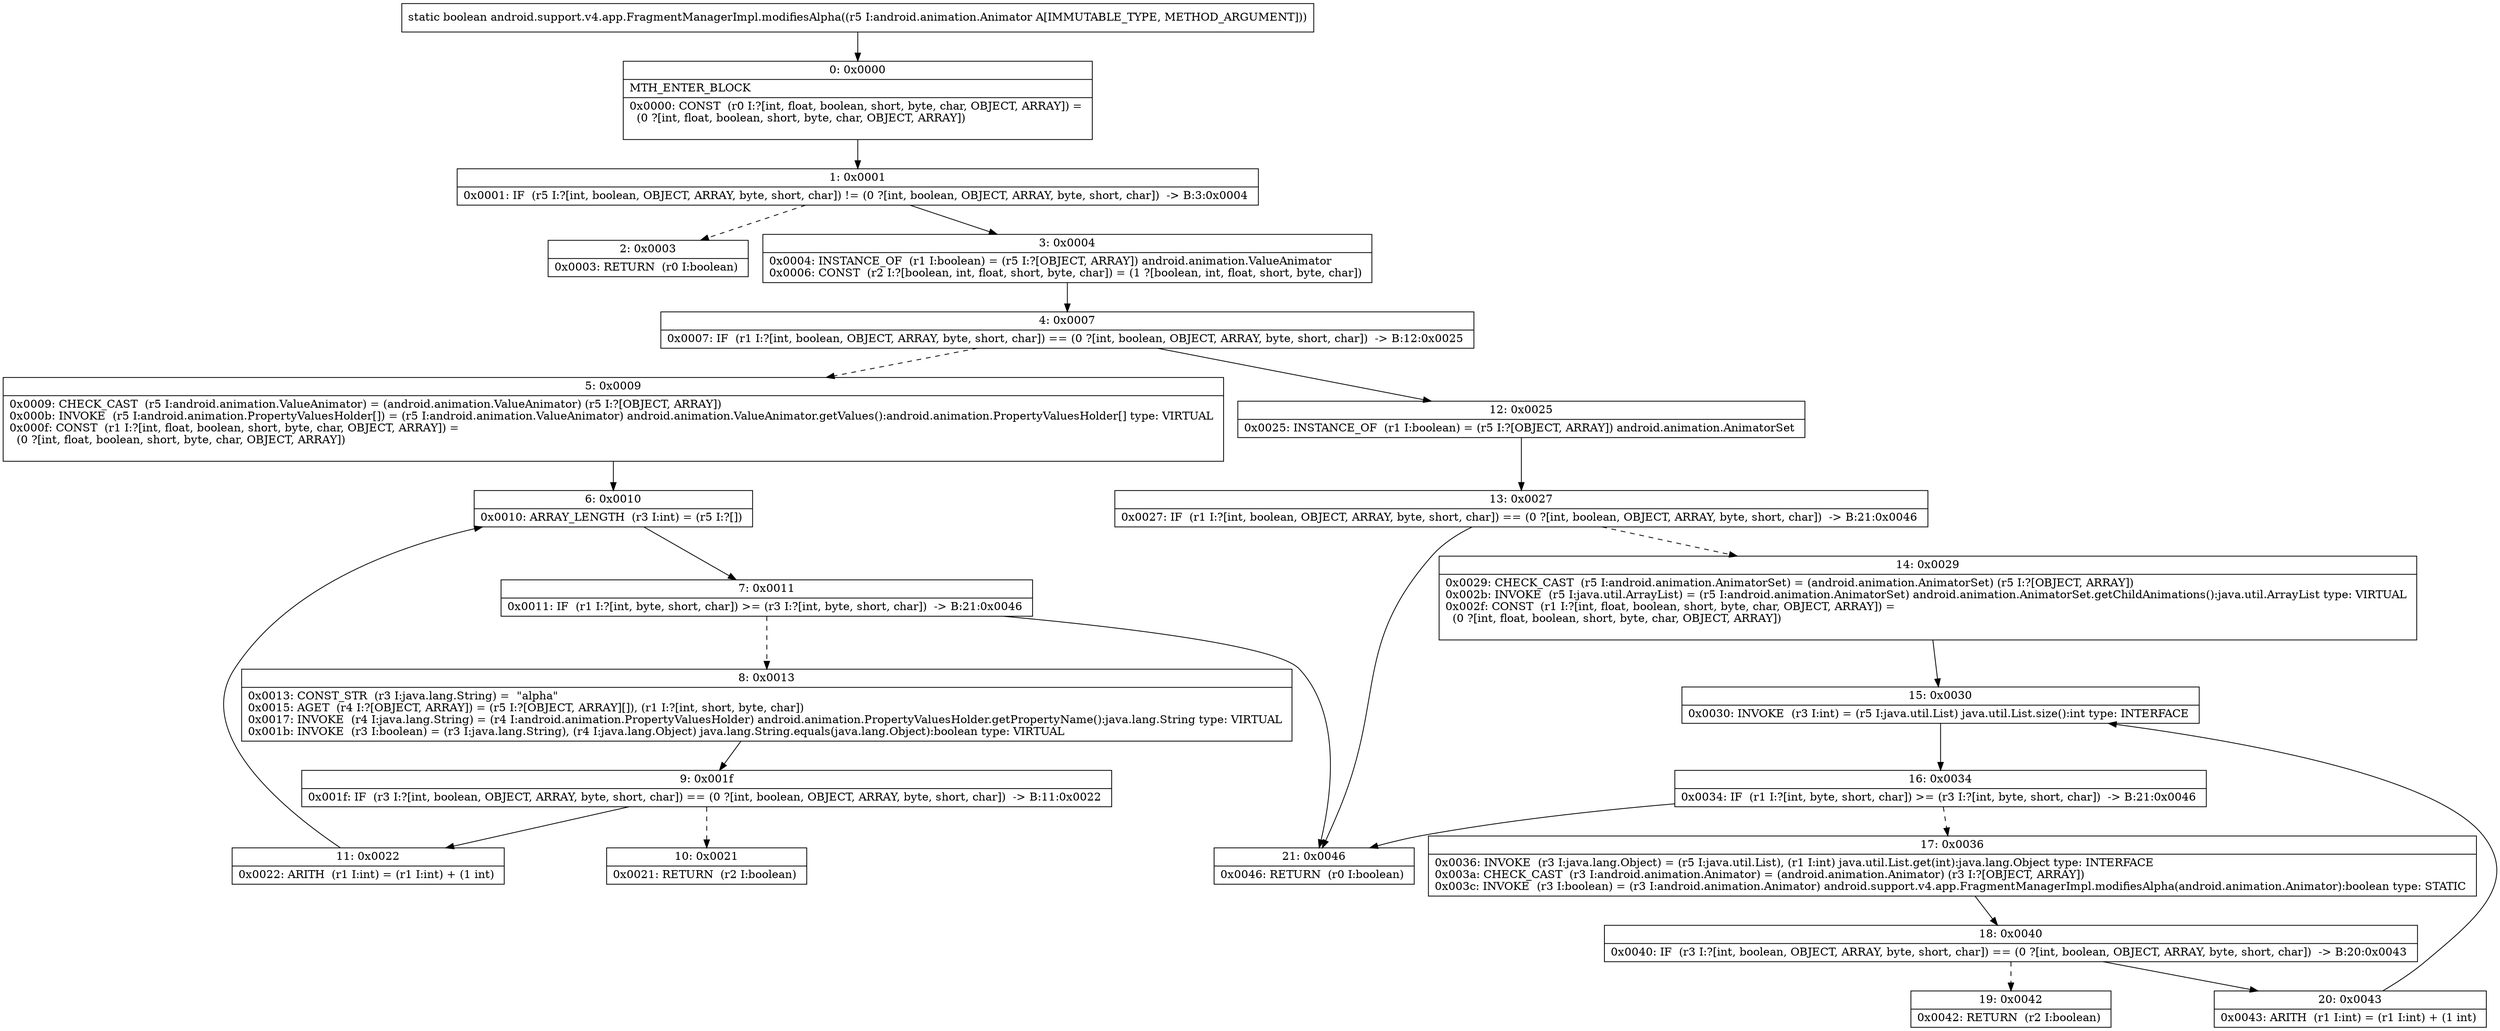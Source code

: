 digraph "CFG forandroid.support.v4.app.FragmentManagerImpl.modifiesAlpha(Landroid\/animation\/Animator;)Z" {
Node_0 [shape=record,label="{0\:\ 0x0000|MTH_ENTER_BLOCK\l|0x0000: CONST  (r0 I:?[int, float, boolean, short, byte, char, OBJECT, ARRAY]) = \l  (0 ?[int, float, boolean, short, byte, char, OBJECT, ARRAY])\l \l}"];
Node_1 [shape=record,label="{1\:\ 0x0001|0x0001: IF  (r5 I:?[int, boolean, OBJECT, ARRAY, byte, short, char]) != (0 ?[int, boolean, OBJECT, ARRAY, byte, short, char])  \-\> B:3:0x0004 \l}"];
Node_2 [shape=record,label="{2\:\ 0x0003|0x0003: RETURN  (r0 I:boolean) \l}"];
Node_3 [shape=record,label="{3\:\ 0x0004|0x0004: INSTANCE_OF  (r1 I:boolean) = (r5 I:?[OBJECT, ARRAY]) android.animation.ValueAnimator \l0x0006: CONST  (r2 I:?[boolean, int, float, short, byte, char]) = (1 ?[boolean, int, float, short, byte, char]) \l}"];
Node_4 [shape=record,label="{4\:\ 0x0007|0x0007: IF  (r1 I:?[int, boolean, OBJECT, ARRAY, byte, short, char]) == (0 ?[int, boolean, OBJECT, ARRAY, byte, short, char])  \-\> B:12:0x0025 \l}"];
Node_5 [shape=record,label="{5\:\ 0x0009|0x0009: CHECK_CAST  (r5 I:android.animation.ValueAnimator) = (android.animation.ValueAnimator) (r5 I:?[OBJECT, ARRAY]) \l0x000b: INVOKE  (r5 I:android.animation.PropertyValuesHolder[]) = (r5 I:android.animation.ValueAnimator) android.animation.ValueAnimator.getValues():android.animation.PropertyValuesHolder[] type: VIRTUAL \l0x000f: CONST  (r1 I:?[int, float, boolean, short, byte, char, OBJECT, ARRAY]) = \l  (0 ?[int, float, boolean, short, byte, char, OBJECT, ARRAY])\l \l}"];
Node_6 [shape=record,label="{6\:\ 0x0010|0x0010: ARRAY_LENGTH  (r3 I:int) = (r5 I:?[]) \l}"];
Node_7 [shape=record,label="{7\:\ 0x0011|0x0011: IF  (r1 I:?[int, byte, short, char]) \>= (r3 I:?[int, byte, short, char])  \-\> B:21:0x0046 \l}"];
Node_8 [shape=record,label="{8\:\ 0x0013|0x0013: CONST_STR  (r3 I:java.lang.String) =  \"alpha\" \l0x0015: AGET  (r4 I:?[OBJECT, ARRAY]) = (r5 I:?[OBJECT, ARRAY][]), (r1 I:?[int, short, byte, char]) \l0x0017: INVOKE  (r4 I:java.lang.String) = (r4 I:android.animation.PropertyValuesHolder) android.animation.PropertyValuesHolder.getPropertyName():java.lang.String type: VIRTUAL \l0x001b: INVOKE  (r3 I:boolean) = (r3 I:java.lang.String), (r4 I:java.lang.Object) java.lang.String.equals(java.lang.Object):boolean type: VIRTUAL \l}"];
Node_9 [shape=record,label="{9\:\ 0x001f|0x001f: IF  (r3 I:?[int, boolean, OBJECT, ARRAY, byte, short, char]) == (0 ?[int, boolean, OBJECT, ARRAY, byte, short, char])  \-\> B:11:0x0022 \l}"];
Node_10 [shape=record,label="{10\:\ 0x0021|0x0021: RETURN  (r2 I:boolean) \l}"];
Node_11 [shape=record,label="{11\:\ 0x0022|0x0022: ARITH  (r1 I:int) = (r1 I:int) + (1 int) \l}"];
Node_12 [shape=record,label="{12\:\ 0x0025|0x0025: INSTANCE_OF  (r1 I:boolean) = (r5 I:?[OBJECT, ARRAY]) android.animation.AnimatorSet \l}"];
Node_13 [shape=record,label="{13\:\ 0x0027|0x0027: IF  (r1 I:?[int, boolean, OBJECT, ARRAY, byte, short, char]) == (0 ?[int, boolean, OBJECT, ARRAY, byte, short, char])  \-\> B:21:0x0046 \l}"];
Node_14 [shape=record,label="{14\:\ 0x0029|0x0029: CHECK_CAST  (r5 I:android.animation.AnimatorSet) = (android.animation.AnimatorSet) (r5 I:?[OBJECT, ARRAY]) \l0x002b: INVOKE  (r5 I:java.util.ArrayList) = (r5 I:android.animation.AnimatorSet) android.animation.AnimatorSet.getChildAnimations():java.util.ArrayList type: VIRTUAL \l0x002f: CONST  (r1 I:?[int, float, boolean, short, byte, char, OBJECT, ARRAY]) = \l  (0 ?[int, float, boolean, short, byte, char, OBJECT, ARRAY])\l \l}"];
Node_15 [shape=record,label="{15\:\ 0x0030|0x0030: INVOKE  (r3 I:int) = (r5 I:java.util.List) java.util.List.size():int type: INTERFACE \l}"];
Node_16 [shape=record,label="{16\:\ 0x0034|0x0034: IF  (r1 I:?[int, byte, short, char]) \>= (r3 I:?[int, byte, short, char])  \-\> B:21:0x0046 \l}"];
Node_17 [shape=record,label="{17\:\ 0x0036|0x0036: INVOKE  (r3 I:java.lang.Object) = (r5 I:java.util.List), (r1 I:int) java.util.List.get(int):java.lang.Object type: INTERFACE \l0x003a: CHECK_CAST  (r3 I:android.animation.Animator) = (android.animation.Animator) (r3 I:?[OBJECT, ARRAY]) \l0x003c: INVOKE  (r3 I:boolean) = (r3 I:android.animation.Animator) android.support.v4.app.FragmentManagerImpl.modifiesAlpha(android.animation.Animator):boolean type: STATIC \l}"];
Node_18 [shape=record,label="{18\:\ 0x0040|0x0040: IF  (r3 I:?[int, boolean, OBJECT, ARRAY, byte, short, char]) == (0 ?[int, boolean, OBJECT, ARRAY, byte, short, char])  \-\> B:20:0x0043 \l}"];
Node_19 [shape=record,label="{19\:\ 0x0042|0x0042: RETURN  (r2 I:boolean) \l}"];
Node_20 [shape=record,label="{20\:\ 0x0043|0x0043: ARITH  (r1 I:int) = (r1 I:int) + (1 int) \l}"];
Node_21 [shape=record,label="{21\:\ 0x0046|0x0046: RETURN  (r0 I:boolean) \l}"];
MethodNode[shape=record,label="{static boolean android.support.v4.app.FragmentManagerImpl.modifiesAlpha((r5 I:android.animation.Animator A[IMMUTABLE_TYPE, METHOD_ARGUMENT])) }"];
MethodNode -> Node_0;
Node_0 -> Node_1;
Node_1 -> Node_2[style=dashed];
Node_1 -> Node_3;
Node_3 -> Node_4;
Node_4 -> Node_5[style=dashed];
Node_4 -> Node_12;
Node_5 -> Node_6;
Node_6 -> Node_7;
Node_7 -> Node_8[style=dashed];
Node_7 -> Node_21;
Node_8 -> Node_9;
Node_9 -> Node_10[style=dashed];
Node_9 -> Node_11;
Node_11 -> Node_6;
Node_12 -> Node_13;
Node_13 -> Node_14[style=dashed];
Node_13 -> Node_21;
Node_14 -> Node_15;
Node_15 -> Node_16;
Node_16 -> Node_17[style=dashed];
Node_16 -> Node_21;
Node_17 -> Node_18;
Node_18 -> Node_19[style=dashed];
Node_18 -> Node_20;
Node_20 -> Node_15;
}

